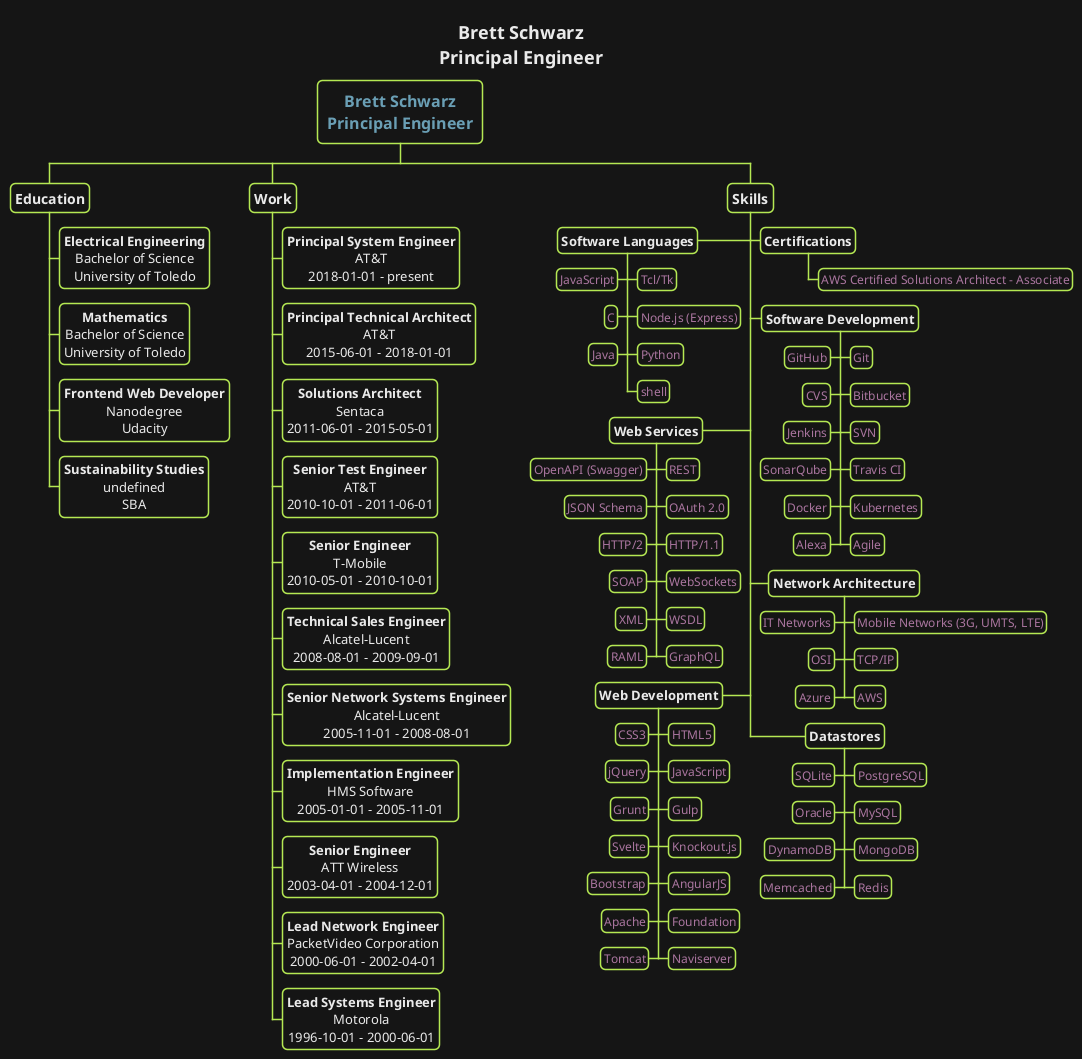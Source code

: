 @startwbs

skinparam backgroundColor transparent


skinparam  {
    defaultFontName   "Verdana"
    defaultFontSize   12
    defaultTextAlignment center
    shadowing false
    RoundCorner 10
    TitleFontSize 18
    TitleFontColor #eaeaea
}
<style>
wbsDiagram {
    LineColor #b5e853
    BorderThickness 3
    BackgroundColor #151515
    FontColor #eaeaea
    :depth(0) {
        fontSize 16
        fontStyle bold
        fontColor #6a9fb5
    }
    :depth(1) {
        fontSize 14
        padding 5
        fontStyle bold
    }
    :depth(2) {
        fontSize 13
        padding 4
    }
    :depth(3) {
        fontSize 12
        padding 3
        fontColor #aa759f
    }

}
</style>



title Brett Schwarz\nPrincipal Engineer

* Brett Schwarz\nPrincipal Engineer
** Education
*** <b>Electrical Engineering\nBachelor of Science\nUniversity of Toledo
*** <b>Mathematics\nBachelor of Science\nUniversity of Toledo
*** <b>Frontend Web Developer\nNanodegree\nUdacity
*** <b>Sustainability Studies\nundefined\nSBA
** Work
*** <b>Principal System Engineer\nAT&T\n2018-01-01 - present
*** <b>Principal Technical Architect\nAT&T\n2015-06-01 - 2018-01-01
*** <b>Solutions Architect\nSentaca\n2011-06-01 - 2015-05-01
*** <b>Senior Test Engineer\nAT&T\n2010-10-01 - 2011-06-01
*** <b>Senior Engineer\nT-Mobile\n2010-05-01 - 2010-10-01
*** <b>Technical Sales Engineer\nAlcatel-Lucent\n2008-08-01 - 2009-09-01
*** <b>Senior Network Systems Engineer\nAlcatel-Lucent\n2005-11-01 - 2008-08-01
*** <b>Implementation Engineer\nHMS Software\n2005-01-01 - 2005-11-01
*** <b>Senior Engineer\nATT Wireless\n2003-04-01 - 2004-12-01
*** <b>Lead Network Engineer\nPacketVideo Corporation\n2000-06-01 - 2002-04-01
*** <b>Lead Systems Engineer\nMotorola\n1996-10-01 - 2000-06-01
** Skills
***> <b>Certifications
****> AWS Certified Solutions Architect - Associate
***< <b>Software Languages
****> Tcl/Tk
****< JavaScript
****> Node.js (Express)
****< C
****> Python
****< Java
****> shell
***> <b>Software Development
****> Git
****< GitHub
****> Bitbucket
****< CVS
****> SVN
****< Jenkins
****> Travis CI
****< SonarQube
****> Kubernetes
****< Docker
****> Agile
****< Alexa
***< <b>Web Services
****> REST
****< OpenAPI (Swagger)
****> OAuth 2.0
****< JSON Schema
****> HTTP/1.1
****< HTTP/2
****> WebSockets
****< SOAP
****> WSDL
****< XML
****> GraphQL
****< RAML
***> <b>Network Architecture
****> Mobile Networks (3G, UMTS, LTE)
****< IT Networks
****> TCP/IP
****< OSI
****> AWS
****< Azure
***< <b>Web Development
****> HTML5
****< CSS3
****> JavaScript
****< jQuery
****> Gulp
****< Grunt
****> Knockout.js
****< Svelte
****> AngularJS
****< Bootstrap
****> Foundation
****< Apache
****> Naviserver
****< Tomcat
***> <b>Datastores
****> PostgreSQL
****< SQLite
****> MySQL
****< Oracle
****> MongoDB
****< DynamoDB
****> Redis
****< Memcached
@endwbs

